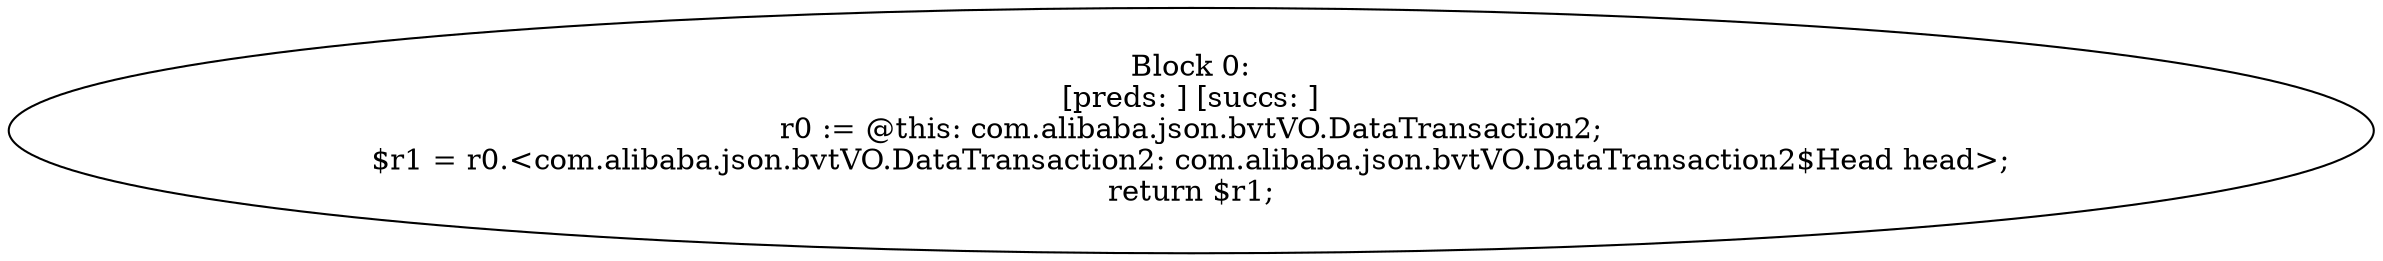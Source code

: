 digraph "unitGraph" {
    "Block 0:
[preds: ] [succs: ]
r0 := @this: com.alibaba.json.bvtVO.DataTransaction2;
$r1 = r0.<com.alibaba.json.bvtVO.DataTransaction2: com.alibaba.json.bvtVO.DataTransaction2$Head head>;
return $r1;
"
}
